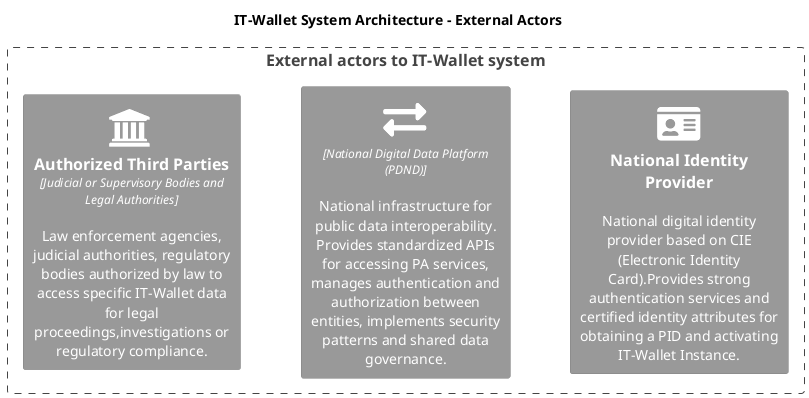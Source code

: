 @startuml IT-Wallet_System_Architecture_Ext
!include <C4/C4_Component>
HIDE_STEREOTYPE()
' skinparam linetype ortho
LAYOUT_LEFT_RIGHT()
' LAYOUT_TOP_DOWN()
' Define SPRITES
!include <tupadr3/common>
!include <tupadr3/font-awesome-5/certificate>
!include <tupadr3/font-awesome-5/database>
!include <tupadr3/font-awesome-5/cogs>
!include <tupadr3/font-awesome-5/id_card>
!include <tupadr3/font-awesome-5/exchange_alt>
!include <tupadr3/font-awesome-5/wallet>
!include <tupadr3/font-awesome/institution>

' Custom styles
AddElementTag("external", $bgColor="#999999", $fontColor="white", $borderColor="grey")
AddElementTag("primary", $bgColor="#1168bd", $fontColor="white", $borderColor="#0b4884")
AddElementTag("tech", $bgColor="#6cb33f", $fontColor="white", $borderColor="#4a8329")
AddElementTag("governance", $bgColor="#8A398F", $fontColor="white", $borderColor="#55235A")

title IT-Wallet System Architecture - External Actors



' External Actors
Boundary(external, "External actors to IT-Wallet system", ""){
    Person(cie,"National Identity Provider", "National digital identity provider based on CIE (Electronic Identity Card).Provides strong authentication services and certified identity attributes for obtaining a PID and activating IT-Wallet Instance." ,$tags="external", $sprite="id_card")
    
    Component(pdnd,"","National Digital Data Platform (PDND)","National infrastructure for public data interoperability. Provides standardized APIs for accessing PA services, manages authentication and authorization between entities, implements security patterns and shared data governance.", $tags="external",$sprite="exchange_alt")

    Component(auth_third_parties, "Authorized Third Parties", "Judicial or Supervisory Bodies and Legal Authorities", "Law enforcement agencies, judicial authorities, regulatory bodies authorized by law to access specific IT-Wallet data for legal proceedings,investigations or regulatory compliance.", $tags="external", $sprite="institution")

    Lay_U(cie,pdnd)
    Lay_U(pdnd,auth_third_parties)
}


@enduml